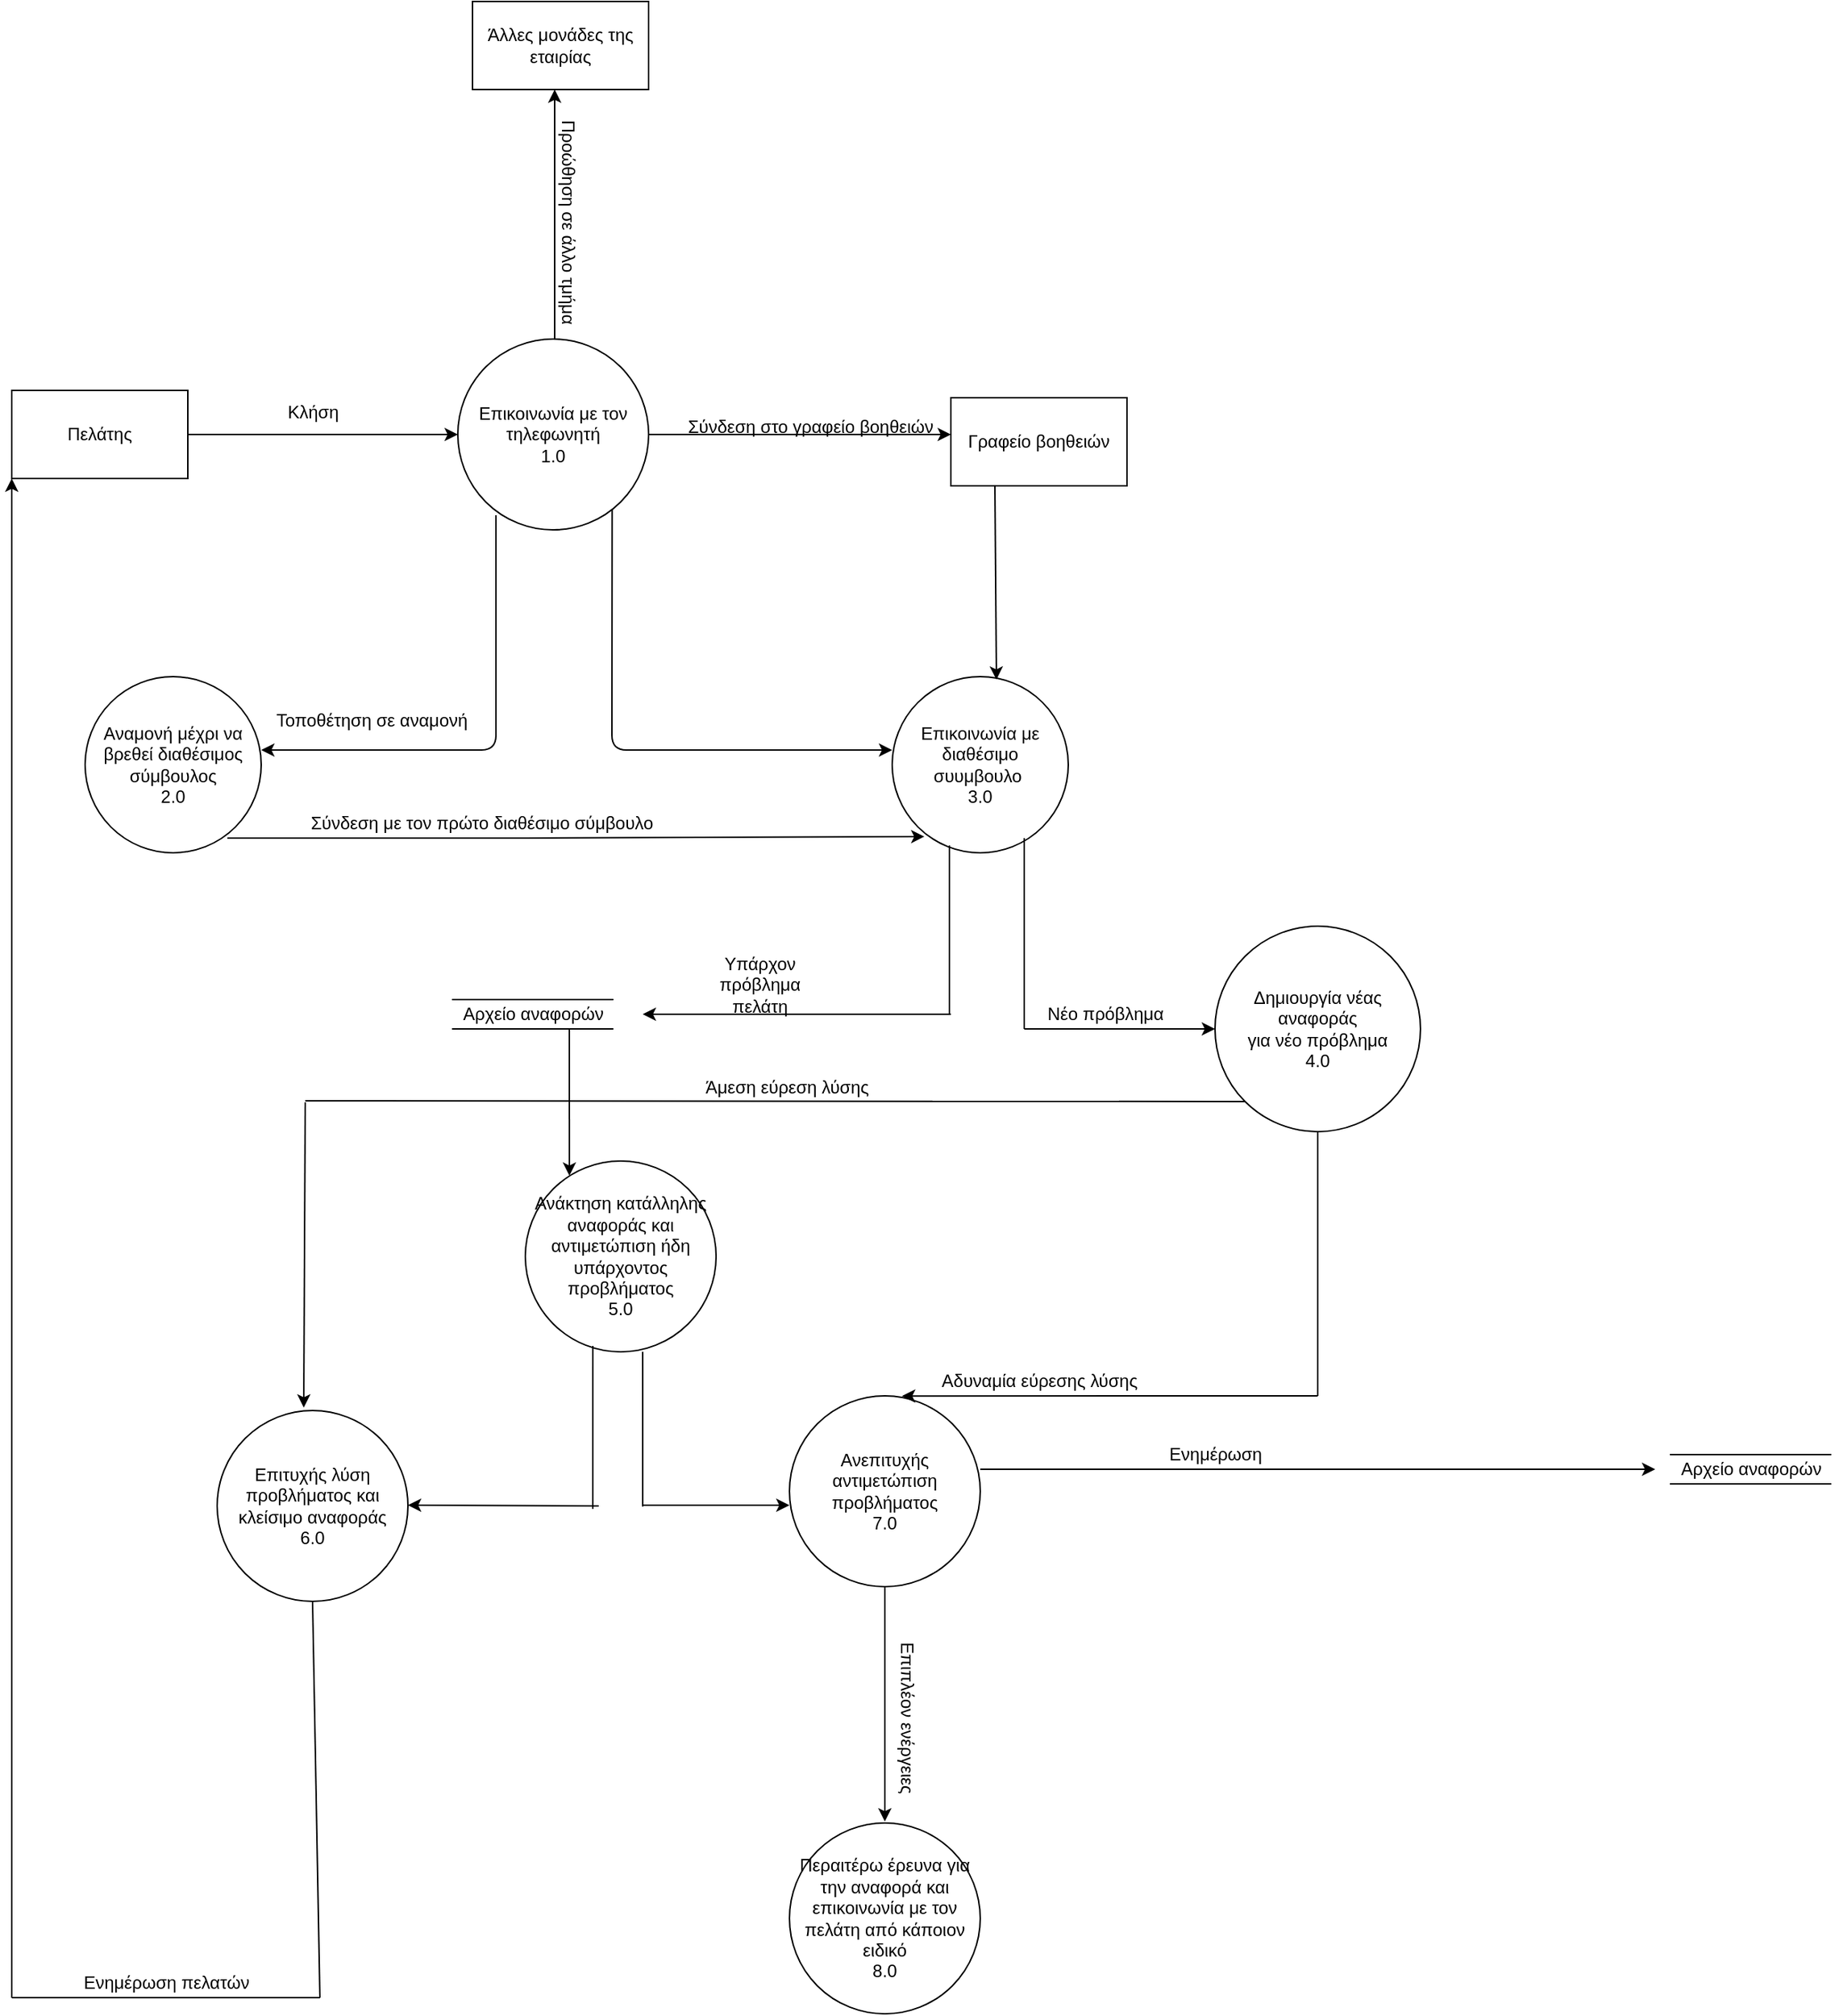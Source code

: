 <mxfile version="13.9.9" type="device"><diagram id="kcJSpNWey7jRMgBuSLNY" name="Page-1"><mxGraphModel dx="832" dy="1737" grid="1" gridSize="10" guides="1" tooltips="1" connect="1" arrows="1" fold="1" page="1" pageScale="1" pageWidth="827" pageHeight="1169" math="0" shadow="0"><root><mxCell id="0"/><mxCell id="1" parent="0"/><mxCell id="-aFPHU_wgcTs7kcS6OOb-1" value="Επικοινωνία με τον τηλεφωνητή&lt;br&gt;1.0" style="ellipse;whiteSpace=wrap;html=1;aspect=fixed;" parent="1" vertex="1"><mxGeometry x="374" y="220" width="130" height="130" as="geometry"/></mxCell><mxCell id="-aFPHU_wgcTs7kcS6OOb-3" value="Πελάτης" style="rounded=0;whiteSpace=wrap;html=1;" parent="1" vertex="1"><mxGeometry x="70" y="255" width="120" height="60" as="geometry"/></mxCell><mxCell id="-aFPHU_wgcTs7kcS6OOb-5" value="" style="endArrow=classic;html=1;entryX=0;entryY=0.5;entryDx=0;entryDy=0;exitX=1;exitY=0.5;exitDx=0;exitDy=0;" parent="1" source="-aFPHU_wgcTs7kcS6OOb-3" target="-aFPHU_wgcTs7kcS6OOb-1" edge="1"><mxGeometry width="50" height="50" relative="1" as="geometry"><mxPoint x="190" y="290" as="sourcePoint"/><mxPoint x="240" y="240" as="targetPoint"/></mxGeometry></mxCell><mxCell id="-aFPHU_wgcTs7kcS6OOb-6" value="Κλήση" style="text;html=1;align=center;verticalAlign=middle;resizable=0;points=[];autosize=1;" parent="1" vertex="1"><mxGeometry x="250" y="260" width="50" height="20" as="geometry"/></mxCell><mxCell id="-aFPHU_wgcTs7kcS6OOb-7" value="" style="endArrow=classic;html=1;" parent="1" edge="1"><mxGeometry width="50" height="50" relative="1" as="geometry"><mxPoint x="440" y="220" as="sourcePoint"/><mxPoint x="440" y="50" as="targetPoint"/></mxGeometry></mxCell><mxCell id="-aFPHU_wgcTs7kcS6OOb-8" value="Προώθηση σε άλλο τμήμα" style="text;html=1;align=center;verticalAlign=middle;resizable=0;points=[];autosize=1;rotation=90;" parent="1" vertex="1"><mxGeometry x="374" y="130" width="150" height="20" as="geometry"/></mxCell><mxCell id="-aFPHU_wgcTs7kcS6OOb-9" value="Άλλες μονάδες της εταιρίας" style="rounded=0;whiteSpace=wrap;html=1;" parent="1" vertex="1"><mxGeometry x="384" y="-10" width="120" height="60" as="geometry"/></mxCell><mxCell id="-aFPHU_wgcTs7kcS6OOb-10" value="" style="endArrow=classic;html=1;exitX=1;exitY=0.5;exitDx=0;exitDy=0;" parent="1" source="-aFPHU_wgcTs7kcS6OOb-1" edge="1"><mxGeometry width="50" height="50" relative="1" as="geometry"><mxPoint x="570" y="280" as="sourcePoint"/><mxPoint x="710" y="285" as="targetPoint"/></mxGeometry></mxCell><mxCell id="-aFPHU_wgcTs7kcS6OOb-11" value="Σύνδεση στο γραφείο βοηθειών" style="text;html=1;align=center;verticalAlign=middle;resizable=0;points=[];autosize=1;" parent="1" vertex="1"><mxGeometry x="524" y="270" width="180" height="20" as="geometry"/></mxCell><mxCell id="-aFPHU_wgcTs7kcS6OOb-12" value="Γραφείο βοηθειών" style="rounded=0;whiteSpace=wrap;html=1;" parent="1" vertex="1"><mxGeometry x="710" y="260" width="120" height="60" as="geometry"/></mxCell><mxCell id="-aFPHU_wgcTs7kcS6OOb-14" value="" style="endArrow=classic;html=1;exitX=0.809;exitY=0.892;exitDx=0;exitDy=0;exitPerimeter=0;" parent="1" source="-aFPHU_wgcTs7kcS6OOb-1" edge="1"><mxGeometry width="50" height="50" relative="1" as="geometry"><mxPoint x="480" y="500" as="sourcePoint"/><mxPoint x="670" y="500" as="targetPoint"/><Array as="points"><mxPoint x="479" y="500"/></Array></mxGeometry></mxCell><mxCell id="-aFPHU_wgcTs7kcS6OOb-15" value="Επικοινωνία με διαθέσιμο&lt;br&gt;συυμβουλο&amp;nbsp;&lt;br&gt;3.0" style="ellipse;whiteSpace=wrap;html=1;aspect=fixed;" parent="1" vertex="1"><mxGeometry x="670" y="450" width="120" height="120" as="geometry"/></mxCell><mxCell id="-aFPHU_wgcTs7kcS6OOb-17" value="" style="endArrow=classic;html=1;exitX=0.2;exitY=0.923;exitDx=0;exitDy=0;exitPerimeter=0;" parent="1" source="-aFPHU_wgcTs7kcS6OOb-1" edge="1"><mxGeometry width="50" height="50" relative="1" as="geometry"><mxPoint x="390" y="510" as="sourcePoint"/><mxPoint x="240" y="500" as="targetPoint"/><Array as="points"><mxPoint x="400" y="500"/></Array></mxGeometry></mxCell><mxCell id="-aFPHU_wgcTs7kcS6OOb-18" value="Αναμονή μέχρι να βρεθεί διαθέσιμος σύμβουλος&lt;br&gt;2.0" style="ellipse;whiteSpace=wrap;html=1;aspect=fixed;" parent="1" vertex="1"><mxGeometry x="120" y="450" width="120" height="120" as="geometry"/></mxCell><mxCell id="-aFPHU_wgcTs7kcS6OOb-19" value="" style="endArrow=none;html=1;exitX=0.808;exitY=0.917;exitDx=0;exitDy=0;exitPerimeter=0;" parent="1" source="-aFPHU_wgcTs7kcS6OOb-18" edge="1"><mxGeometry width="50" height="50" relative="1" as="geometry"><mxPoint x="260" y="560" as="sourcePoint"/><mxPoint x="420" y="560" as="targetPoint"/></mxGeometry></mxCell><mxCell id="-aFPHU_wgcTs7kcS6OOb-21" value="" style="endArrow=none;html=1;entryX=0.325;entryY=0.958;entryDx=0;entryDy=0;entryPerimeter=0;" parent="1" target="-aFPHU_wgcTs7kcS6OOb-15" edge="1"><mxGeometry width="50" height="50" relative="1" as="geometry"><mxPoint x="709" y="680" as="sourcePoint"/><mxPoint x="710" y="590" as="targetPoint"/></mxGeometry></mxCell><mxCell id="-aFPHU_wgcTs7kcS6OOb-22" value="" style="endArrow=classic;html=1;" parent="1" edge="1"><mxGeometry width="50" height="50" relative="1" as="geometry"><mxPoint x="710" y="680" as="sourcePoint"/><mxPoint x="500" y="680" as="targetPoint"/></mxGeometry></mxCell><mxCell id="-aFPHU_wgcTs7kcS6OOb-23" value="Ανάκτηση κατάλληλης αναφοράς και αντιμετώπιση ήδη υπάρχοντος προβλήματος&lt;br&gt;5.0" style="ellipse;whiteSpace=wrap;html=1;aspect=fixed;" parent="1" vertex="1"><mxGeometry x="420" y="780" width="130" height="130" as="geometry"/></mxCell><mxCell id="-aFPHU_wgcTs7kcS6OOb-26" value="" style="endArrow=none;html=1;entryX=0.325;entryY=0.958;entryDx=0;entryDy=0;entryPerimeter=0;" parent="1" edge="1"><mxGeometry width="50" height="50" relative="1" as="geometry"><mxPoint x="760" y="690" as="sourcePoint"/><mxPoint x="760" y="560" as="targetPoint"/></mxGeometry></mxCell><mxCell id="-aFPHU_wgcTs7kcS6OOb-27" value="" style="endArrow=classic;html=1;" parent="1" edge="1"><mxGeometry width="50" height="50" relative="1" as="geometry"><mxPoint x="760" y="690" as="sourcePoint"/><mxPoint x="890" y="690" as="targetPoint"/></mxGeometry></mxCell><mxCell id="-aFPHU_wgcTs7kcS6OOb-28" value="Δημιουργία νέας αναφοράς&lt;br&gt;για νέο πρόβλημα&lt;br&gt;4.0" style="ellipse;whiteSpace=wrap;html=1;aspect=fixed;" parent="1" vertex="1"><mxGeometry x="890" y="620" width="140" height="140" as="geometry"/></mxCell><mxCell id="-aFPHU_wgcTs7kcS6OOb-29" value="" style="endArrow=none;html=1;entryX=0.354;entryY=0.969;entryDx=0;entryDy=0;entryPerimeter=0;" parent="1" target="-aFPHU_wgcTs7kcS6OOb-23" edge="1"><mxGeometry width="50" height="50" relative="1" as="geometry"><mxPoint x="466" y="920" as="sourcePoint"/><mxPoint x="490" y="800" as="targetPoint"/><Array as="points"><mxPoint x="466" y="1020"/><mxPoint x="466" y="1010"/></Array></mxGeometry></mxCell><mxCell id="-aFPHU_wgcTs7kcS6OOb-31" value="" style="endArrow=classic;html=1;" parent="1" edge="1"><mxGeometry width="50" height="50" relative="1" as="geometry"><mxPoint x="470" y="1015" as="sourcePoint"/><mxPoint x="340" y="1014.5" as="targetPoint"/></mxGeometry></mxCell><mxCell id="-aFPHU_wgcTs7kcS6OOb-32" value="" style="endArrow=none;html=1;entryX=0.615;entryY=1;entryDx=0;entryDy=0;entryPerimeter=0;" parent="1" target="-aFPHU_wgcTs7kcS6OOb-23" edge="1"><mxGeometry width="50" height="50" relative="1" as="geometry"><mxPoint x="500" y="920" as="sourcePoint"/><mxPoint x="570" y="810" as="targetPoint"/><Array as="points"><mxPoint x="500" y="1020"/></Array></mxGeometry></mxCell><mxCell id="-aFPHU_wgcTs7kcS6OOb-33" value="" style="endArrow=classic;html=1;" parent="1" edge="1"><mxGeometry width="50" height="50" relative="1" as="geometry"><mxPoint x="500" y="1014.5" as="sourcePoint"/><mxPoint x="600" y="1014.5" as="targetPoint"/></mxGeometry></mxCell><mxCell id="-aFPHU_wgcTs7kcS6OOb-34" value="Επιτυχής λύση προβλήματος και κλείσιμο αναφοράς&lt;br&gt;6.0" style="ellipse;whiteSpace=wrap;html=1;aspect=fixed;" parent="1" vertex="1"><mxGeometry x="210" y="950" width="130" height="130" as="geometry"/></mxCell><mxCell id="-aFPHU_wgcTs7kcS6OOb-35" value="Ανεπιτυχής αντιμετώπιση προβλήματος&lt;br&gt;7.0" style="ellipse;whiteSpace=wrap;html=1;aspect=fixed;" parent="1" vertex="1"><mxGeometry x="600" y="940" width="130" height="130" as="geometry"/></mxCell><mxCell id="-aFPHU_wgcTs7kcS6OOb-36" value="" style="endArrow=none;html=1;" parent="1" edge="1"><mxGeometry width="50" height="50" relative="1" as="geometry"><mxPoint x="730" y="990" as="sourcePoint"/><mxPoint x="960" y="990" as="targetPoint"/></mxGeometry></mxCell><mxCell id="-aFPHU_wgcTs7kcS6OOb-37" value="" style="endArrow=none;html=1;entryX=0.5;entryY=1;entryDx=0;entryDy=0;" parent="1" target="-aFPHU_wgcTs7kcS6OOb-28" edge="1"><mxGeometry width="50" height="50" relative="1" as="geometry"><mxPoint x="960" y="940" as="sourcePoint"/><mxPoint x="1010" y="880" as="targetPoint"/></mxGeometry></mxCell><mxCell id="-aFPHU_wgcTs7kcS6OOb-38" value="" style="endArrow=classic;html=1;" parent="1" edge="1"><mxGeometry width="50" height="50" relative="1" as="geometry"><mxPoint x="960" y="990" as="sourcePoint"/><mxPoint x="1190" y="990" as="targetPoint"/></mxGeometry></mxCell><mxCell id="-aFPHU_wgcTs7kcS6OOb-45" value="" style="endArrow=classic;html=1;entryX=0;entryY=1;entryDx=0;entryDy=0;" parent="1" target="-aFPHU_wgcTs7kcS6OOb-3" edge="1"><mxGeometry width="50" height="50" relative="1" as="geometry"><mxPoint x="70" y="1350" as="sourcePoint"/><mxPoint x="120" y="580" as="targetPoint"/></mxGeometry></mxCell><mxCell id="-aFPHU_wgcTs7kcS6OOb-46" value="" style="endArrow=classic;html=1;exitX=0.25;exitY=1;exitDx=0;exitDy=0;entryX=0.592;entryY=0.017;entryDx=0;entryDy=0;entryPerimeter=0;" parent="1" source="-aFPHU_wgcTs7kcS6OOb-12" target="-aFPHU_wgcTs7kcS6OOb-15" edge="1"><mxGeometry width="50" height="50" relative="1" as="geometry"><mxPoint x="740" y="410" as="sourcePoint"/><mxPoint x="790" y="360" as="targetPoint"/></mxGeometry></mxCell><mxCell id="-aFPHU_wgcTs7kcS6OOb-47" value="" style="endArrow=none;html=1;" parent="1" edge="1"><mxGeometry width="50" height="50" relative="1" as="geometry"><mxPoint x="370" y="670" as="sourcePoint"/><mxPoint x="480" y="670" as="targetPoint"/></mxGeometry></mxCell><mxCell id="-aFPHU_wgcTs7kcS6OOb-48" value="Αρχείο αναφορών" style="text;html=1;align=center;verticalAlign=middle;resizable=0;points=[];autosize=1;" parent="1" vertex="1"><mxGeometry x="370" y="670" width="110" height="20" as="geometry"/></mxCell><mxCell id="-aFPHU_wgcTs7kcS6OOb-49" value="" style="endArrow=none;html=1;" parent="1" edge="1"><mxGeometry width="50" height="50" relative="1" as="geometry"><mxPoint x="370" y="690" as="sourcePoint"/><mxPoint x="480" y="690" as="targetPoint"/><Array as="points"><mxPoint x="420" y="690"/></Array></mxGeometry></mxCell><mxCell id="-aFPHU_wgcTs7kcS6OOb-50" value="" style="endArrow=classic;html=1;entryX=0.231;entryY=0.077;entryDx=0;entryDy=0;entryPerimeter=0;" parent="1" target="-aFPHU_wgcTs7kcS6OOb-23" edge="1"><mxGeometry width="50" height="50" relative="1" as="geometry"><mxPoint x="450" y="690" as="sourcePoint"/><mxPoint x="439" y="720" as="targetPoint"/></mxGeometry></mxCell><mxCell id="-aFPHU_wgcTs7kcS6OOb-51" value="" style="endArrow=classic;html=1;entryX=0.183;entryY=0.908;entryDx=0;entryDy=0;entryPerimeter=0;" parent="1" target="-aFPHU_wgcTs7kcS6OOb-15" edge="1"><mxGeometry width="50" height="50" relative="1" as="geometry"><mxPoint x="420" y="560" as="sourcePoint"/><mxPoint x="470" y="510" as="targetPoint"/></mxGeometry></mxCell><mxCell id="-aFPHU_wgcTs7kcS6OOb-52" value="Τοποθέτηση σε αναμονή" style="text;html=1;align=center;verticalAlign=middle;resizable=0;points=[];autosize=1;" parent="1" vertex="1"><mxGeometry x="240" y="470" width="150" height="20" as="geometry"/></mxCell><mxCell id="-aFPHU_wgcTs7kcS6OOb-53" value="Σύνδεση με τον πρώτο διαθέσιμο σύμβουλο" style="text;html=1;align=center;verticalAlign=middle;resizable=0;points=[];autosize=1;" parent="1" vertex="1"><mxGeometry x="265" y="540" width="250" height="20" as="geometry"/></mxCell><mxCell id="-aFPHU_wgcTs7kcS6OOb-54" value="Υπάρχον πρόβλημα πελάτη" style="text;html=1;strokeColor=none;fillColor=none;align=center;verticalAlign=middle;whiteSpace=wrap;rounded=0;" parent="1" vertex="1"><mxGeometry x="560" y="650" width="40" height="20" as="geometry"/></mxCell><mxCell id="-aFPHU_wgcTs7kcS6OOb-55" value="Νέο πρόβλημα" style="text;html=1;align=center;verticalAlign=middle;resizable=0;points=[];autosize=1;" parent="1" vertex="1"><mxGeometry x="770" y="670" width="90" height="20" as="geometry"/></mxCell><mxCell id="-aFPHU_wgcTs7kcS6OOb-56" value="" style="endArrow=none;html=1;" parent="1" edge="1"><mxGeometry width="50" height="50" relative="1" as="geometry"><mxPoint x="1200" y="980" as="sourcePoint"/><mxPoint x="1310" y="980" as="targetPoint"/></mxGeometry></mxCell><mxCell id="-aFPHU_wgcTs7kcS6OOb-57" value="Αρχείο αναφορών" style="text;html=1;align=center;verticalAlign=middle;resizable=0;points=[];autosize=1;" parent="1" vertex="1"><mxGeometry x="1200" y="980" width="110" height="20" as="geometry"/></mxCell><mxCell id="-aFPHU_wgcTs7kcS6OOb-58" value="" style="endArrow=none;html=1;" parent="1" edge="1"><mxGeometry width="50" height="50" relative="1" as="geometry"><mxPoint x="1200" y="1000" as="sourcePoint"/><mxPoint x="1310" y="1000" as="targetPoint"/><Array as="points"><mxPoint x="1250" y="1000"/></Array></mxGeometry></mxCell><mxCell id="-aFPHU_wgcTs7kcS6OOb-59" value="Ενημέρωση" style="text;html=1;align=center;verticalAlign=middle;resizable=0;points=[];autosize=1;" parent="1" vertex="1"><mxGeometry x="850" y="970" width="80" height="20" as="geometry"/></mxCell><mxCell id="-aFPHU_wgcTs7kcS6OOb-60" value="" style="endArrow=none;html=1;" parent="1" edge="1"><mxGeometry width="50" height="50" relative="1" as="geometry"><mxPoint x="70" y="1350" as="sourcePoint"/><mxPoint x="280" y="1350" as="targetPoint"/></mxGeometry></mxCell><mxCell id="-aFPHU_wgcTs7kcS6OOb-62" value="Ενημέρωση πελατών" style="text;html=1;align=center;verticalAlign=middle;resizable=0;points=[];autosize=1;" parent="1" vertex="1"><mxGeometry x="110" y="1330" width="130" height="20" as="geometry"/></mxCell><mxCell id="-aFPHU_wgcTs7kcS6OOb-64" value="" style="endArrow=none;html=1;entryX=0.5;entryY=1;entryDx=0;entryDy=0;" parent="1" target="-aFPHU_wgcTs7kcS6OOb-34" edge="1"><mxGeometry width="50" height="50" relative="1" as="geometry"><mxPoint x="280" y="1350" as="sourcePoint"/><mxPoint x="330" y="1170" as="targetPoint"/></mxGeometry></mxCell><mxCell id="-aFPHU_wgcTs7kcS6OOb-65" value="" style="endArrow=none;html=1;entryX=0;entryY=1;entryDx=0;entryDy=0;" parent="1" target="-aFPHU_wgcTs7kcS6OOb-28" edge="1"><mxGeometry width="50" height="50" relative="1" as="geometry"><mxPoint x="270" y="739" as="sourcePoint"/><mxPoint x="870" y="720" as="targetPoint"/></mxGeometry></mxCell><mxCell id="-aFPHU_wgcTs7kcS6OOb-66" value="" style="endArrow=classic;html=1;entryX=0.455;entryY=-0.018;entryDx=0;entryDy=0;entryPerimeter=0;" parent="1" target="-aFPHU_wgcTs7kcS6OOb-34" edge="1"><mxGeometry width="50" height="50" relative="1" as="geometry"><mxPoint x="270" y="740" as="sourcePoint"/><mxPoint x="320" y="860" as="targetPoint"/><Array as="points"><mxPoint x="269" y="948"/></Array></mxGeometry></mxCell><mxCell id="-aFPHU_wgcTs7kcS6OOb-69" value="" style="endArrow=classic;html=1;entryX=0.59;entryY=0.001;entryDx=0;entryDy=0;entryPerimeter=0;" parent="1" target="-aFPHU_wgcTs7kcS6OOb-35" edge="1"><mxGeometry width="50" height="50" relative="1" as="geometry"><mxPoint x="960" y="940" as="sourcePoint"/><mxPoint x="800" y="910" as="targetPoint"/></mxGeometry></mxCell><mxCell id="-aFPHU_wgcTs7kcS6OOb-70" value="" style="endArrow=classic;html=1;exitX=0.5;exitY=1;exitDx=0;exitDy=0;" parent="1" source="-aFPHU_wgcTs7kcS6OOb-35" edge="1"><mxGeometry width="50" height="50" relative="1" as="geometry"><mxPoint x="680" y="1210" as="sourcePoint"/><mxPoint x="665" y="1230" as="targetPoint"/></mxGeometry></mxCell><mxCell id="-aFPHU_wgcTs7kcS6OOb-71" value="Περαιτέρω έρευνα για την αναφορά και επικοινωνία με τον πελάτη από κάποιον ειδικό&lt;br&gt;8.0" style="ellipse;whiteSpace=wrap;html=1;aspect=fixed;" parent="1" vertex="1"><mxGeometry x="600" y="1231" width="130" height="130" as="geometry"/></mxCell><mxCell id="-aFPHU_wgcTs7kcS6OOb-72" value="Άμεση εύρεση λύσης" style="text;html=1;align=center;verticalAlign=middle;resizable=0;points=[];autosize=1;" parent="1" vertex="1"><mxGeometry x="533" y="720" width="130" height="20" as="geometry"/></mxCell><mxCell id="-aFPHU_wgcTs7kcS6OOb-73" value="Αδυναμία εύρεσης λύσης" style="text;html=1;align=center;verticalAlign=middle;resizable=0;points=[];autosize=1;" parent="1" vertex="1"><mxGeometry x="695" y="920" width="150" height="20" as="geometry"/></mxCell><mxCell id="-aFPHU_wgcTs7kcS6OOb-74" value="Επιπλέον ενέργειες" style="text;html=1;align=center;verticalAlign=middle;resizable=0;points=[];autosize=1;rotation=90;" parent="1" vertex="1"><mxGeometry x="620" y="1149" width="120" height="20" as="geometry"/></mxCell></root></mxGraphModel></diagram></mxfile>